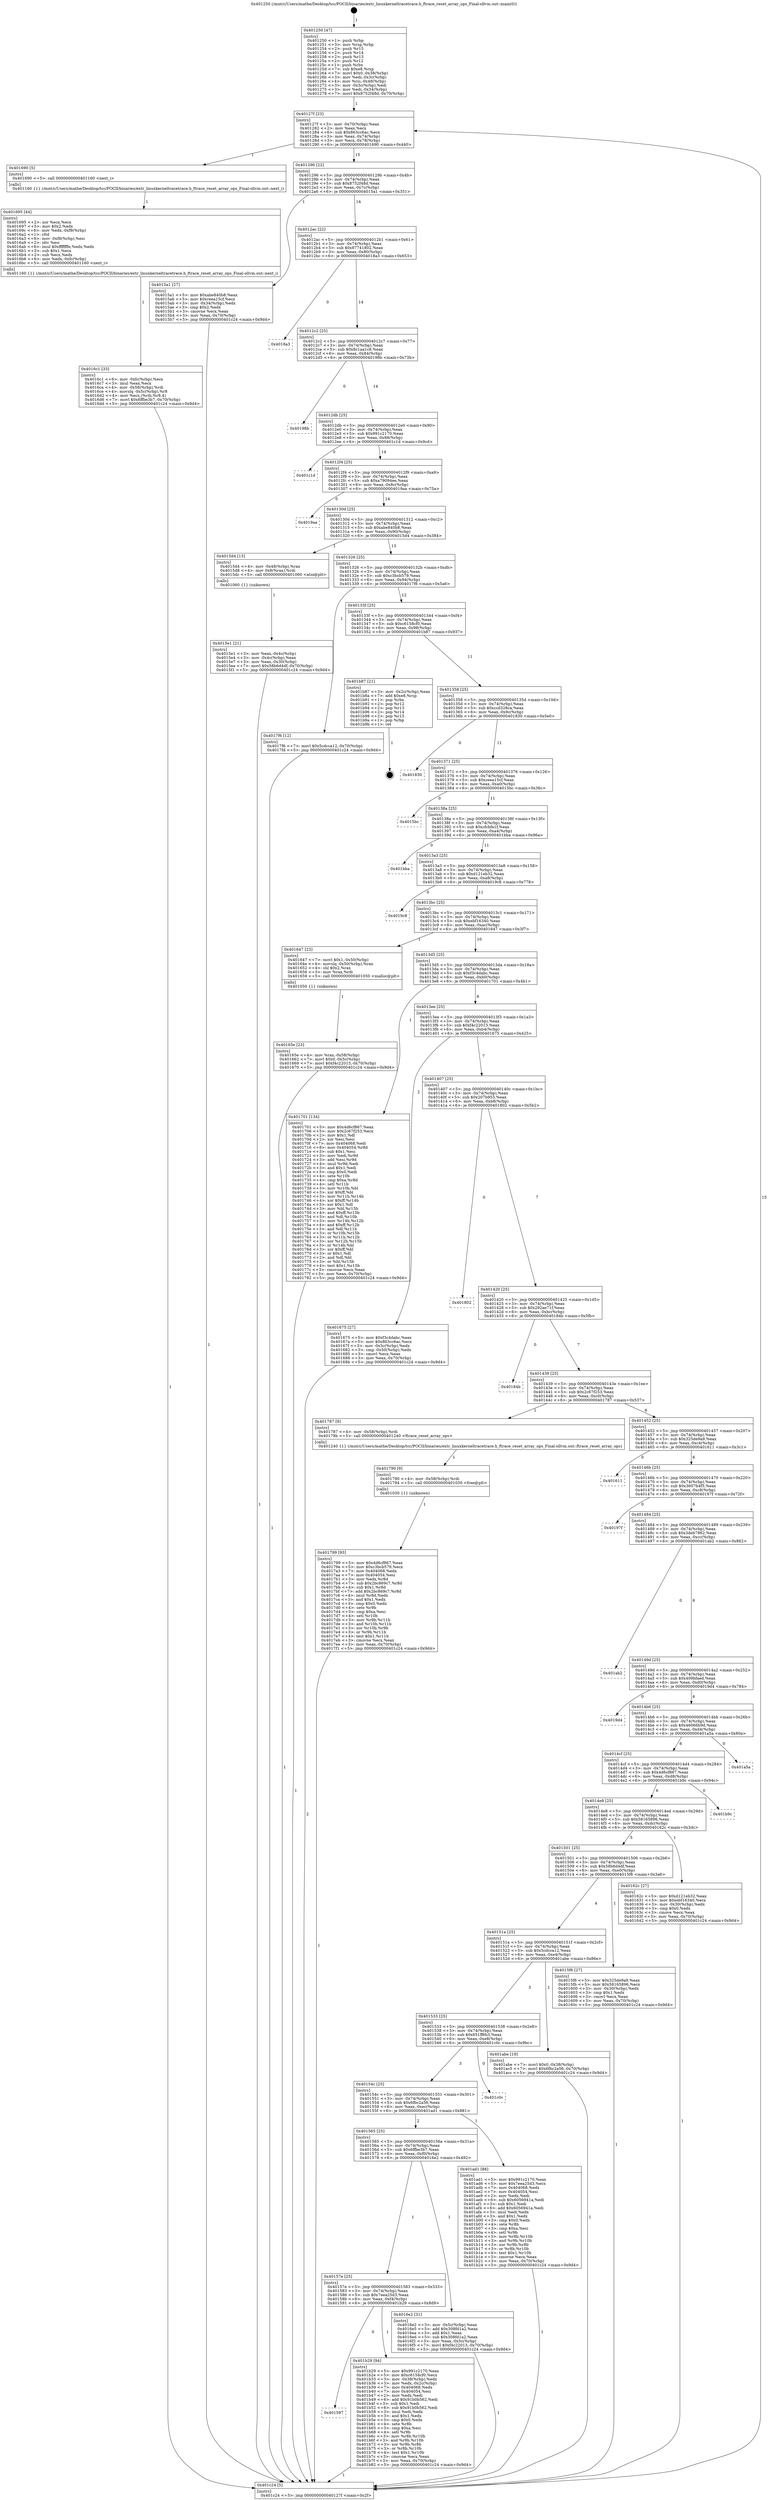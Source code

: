 digraph "0x401250" {
  label = "0x401250 (/mnt/c/Users/mathe/Desktop/tcc/POCII/binaries/extr_linuxkerneltracetrace.h_ftrace_reset_array_ops_Final-ollvm.out::main(0))"
  labelloc = "t"
  node[shape=record]

  Entry [label="",width=0.3,height=0.3,shape=circle,fillcolor=black,style=filled]
  "0x40127f" [label="{
     0x40127f [23]\l
     | [instrs]\l
     &nbsp;&nbsp;0x40127f \<+3\>: mov -0x70(%rbp),%eax\l
     &nbsp;&nbsp;0x401282 \<+2\>: mov %eax,%ecx\l
     &nbsp;&nbsp;0x401284 \<+6\>: sub $0x863cc6ac,%ecx\l
     &nbsp;&nbsp;0x40128a \<+3\>: mov %eax,-0x74(%rbp)\l
     &nbsp;&nbsp;0x40128d \<+3\>: mov %ecx,-0x78(%rbp)\l
     &nbsp;&nbsp;0x401290 \<+6\>: je 0000000000401690 \<main+0x440\>\l
  }"]
  "0x401690" [label="{
     0x401690 [5]\l
     | [instrs]\l
     &nbsp;&nbsp;0x401690 \<+5\>: call 0000000000401160 \<next_i\>\l
     | [calls]\l
     &nbsp;&nbsp;0x401160 \{1\} (/mnt/c/Users/mathe/Desktop/tcc/POCII/binaries/extr_linuxkerneltracetrace.h_ftrace_reset_array_ops_Final-ollvm.out::next_i)\l
  }"]
  "0x401296" [label="{
     0x401296 [22]\l
     | [instrs]\l
     &nbsp;&nbsp;0x401296 \<+5\>: jmp 000000000040129b \<main+0x4b\>\l
     &nbsp;&nbsp;0x40129b \<+3\>: mov -0x74(%rbp),%eax\l
     &nbsp;&nbsp;0x40129e \<+5\>: sub $0x8752f48d,%eax\l
     &nbsp;&nbsp;0x4012a3 \<+3\>: mov %eax,-0x7c(%rbp)\l
     &nbsp;&nbsp;0x4012a6 \<+6\>: je 00000000004015a1 \<main+0x351\>\l
  }"]
  Exit [label="",width=0.3,height=0.3,shape=circle,fillcolor=black,style=filled,peripheries=2]
  "0x4015a1" [label="{
     0x4015a1 [27]\l
     | [instrs]\l
     &nbsp;&nbsp;0x4015a1 \<+5\>: mov $0xabe840b8,%eax\l
     &nbsp;&nbsp;0x4015a6 \<+5\>: mov $0xceea15cf,%ecx\l
     &nbsp;&nbsp;0x4015ab \<+3\>: mov -0x34(%rbp),%edx\l
     &nbsp;&nbsp;0x4015ae \<+3\>: cmp $0x2,%edx\l
     &nbsp;&nbsp;0x4015b1 \<+3\>: cmovne %ecx,%eax\l
     &nbsp;&nbsp;0x4015b4 \<+3\>: mov %eax,-0x70(%rbp)\l
     &nbsp;&nbsp;0x4015b7 \<+5\>: jmp 0000000000401c24 \<main+0x9d4\>\l
  }"]
  "0x4012ac" [label="{
     0x4012ac [22]\l
     | [instrs]\l
     &nbsp;&nbsp;0x4012ac \<+5\>: jmp 00000000004012b1 \<main+0x61\>\l
     &nbsp;&nbsp;0x4012b1 \<+3\>: mov -0x74(%rbp),%eax\l
     &nbsp;&nbsp;0x4012b4 \<+5\>: sub $0x87741802,%eax\l
     &nbsp;&nbsp;0x4012b9 \<+3\>: mov %eax,-0x80(%rbp)\l
     &nbsp;&nbsp;0x4012bc \<+6\>: je 00000000004018a3 \<main+0x653\>\l
  }"]
  "0x401c24" [label="{
     0x401c24 [5]\l
     | [instrs]\l
     &nbsp;&nbsp;0x401c24 \<+5\>: jmp 000000000040127f \<main+0x2f\>\l
  }"]
  "0x401250" [label="{
     0x401250 [47]\l
     | [instrs]\l
     &nbsp;&nbsp;0x401250 \<+1\>: push %rbp\l
     &nbsp;&nbsp;0x401251 \<+3\>: mov %rsp,%rbp\l
     &nbsp;&nbsp;0x401254 \<+2\>: push %r15\l
     &nbsp;&nbsp;0x401256 \<+2\>: push %r14\l
     &nbsp;&nbsp;0x401258 \<+2\>: push %r13\l
     &nbsp;&nbsp;0x40125a \<+2\>: push %r12\l
     &nbsp;&nbsp;0x40125c \<+1\>: push %rbx\l
     &nbsp;&nbsp;0x40125d \<+7\>: sub $0xe8,%rsp\l
     &nbsp;&nbsp;0x401264 \<+7\>: movl $0x0,-0x38(%rbp)\l
     &nbsp;&nbsp;0x40126b \<+3\>: mov %edi,-0x3c(%rbp)\l
     &nbsp;&nbsp;0x40126e \<+4\>: mov %rsi,-0x48(%rbp)\l
     &nbsp;&nbsp;0x401272 \<+3\>: mov -0x3c(%rbp),%edi\l
     &nbsp;&nbsp;0x401275 \<+3\>: mov %edi,-0x34(%rbp)\l
     &nbsp;&nbsp;0x401278 \<+7\>: movl $0x8752f48d,-0x70(%rbp)\l
  }"]
  "0x401597" [label="{
     0x401597\l
  }", style=dashed]
  "0x4018a3" [label="{
     0x4018a3\l
  }", style=dashed]
  "0x4012c2" [label="{
     0x4012c2 [25]\l
     | [instrs]\l
     &nbsp;&nbsp;0x4012c2 \<+5\>: jmp 00000000004012c7 \<main+0x77\>\l
     &nbsp;&nbsp;0x4012c7 \<+3\>: mov -0x74(%rbp),%eax\l
     &nbsp;&nbsp;0x4012ca \<+5\>: sub $0x8c1aa1c8,%eax\l
     &nbsp;&nbsp;0x4012cf \<+6\>: mov %eax,-0x84(%rbp)\l
     &nbsp;&nbsp;0x4012d5 \<+6\>: je 000000000040198b \<main+0x73b\>\l
  }"]
  "0x401b29" [label="{
     0x401b29 [94]\l
     | [instrs]\l
     &nbsp;&nbsp;0x401b29 \<+5\>: mov $0x991c2170,%eax\l
     &nbsp;&nbsp;0x401b2e \<+5\>: mov $0xc6158cf0,%ecx\l
     &nbsp;&nbsp;0x401b33 \<+3\>: mov -0x38(%rbp),%edx\l
     &nbsp;&nbsp;0x401b36 \<+3\>: mov %edx,-0x2c(%rbp)\l
     &nbsp;&nbsp;0x401b39 \<+7\>: mov 0x404068,%edx\l
     &nbsp;&nbsp;0x401b40 \<+7\>: mov 0x404054,%esi\l
     &nbsp;&nbsp;0x401b47 \<+2\>: mov %edx,%edi\l
     &nbsp;&nbsp;0x401b49 \<+6\>: add $0x91b0b562,%edi\l
     &nbsp;&nbsp;0x401b4f \<+3\>: sub $0x1,%edi\l
     &nbsp;&nbsp;0x401b52 \<+6\>: sub $0x91b0b562,%edi\l
     &nbsp;&nbsp;0x401b58 \<+3\>: imul %edi,%edx\l
     &nbsp;&nbsp;0x401b5b \<+3\>: and $0x1,%edx\l
     &nbsp;&nbsp;0x401b5e \<+3\>: cmp $0x0,%edx\l
     &nbsp;&nbsp;0x401b61 \<+4\>: sete %r8b\l
     &nbsp;&nbsp;0x401b65 \<+3\>: cmp $0xa,%esi\l
     &nbsp;&nbsp;0x401b68 \<+4\>: setl %r9b\l
     &nbsp;&nbsp;0x401b6c \<+3\>: mov %r8b,%r10b\l
     &nbsp;&nbsp;0x401b6f \<+3\>: and %r9b,%r10b\l
     &nbsp;&nbsp;0x401b72 \<+3\>: xor %r9b,%r8b\l
     &nbsp;&nbsp;0x401b75 \<+3\>: or %r8b,%r10b\l
     &nbsp;&nbsp;0x401b78 \<+4\>: test $0x1,%r10b\l
     &nbsp;&nbsp;0x401b7c \<+3\>: cmovne %ecx,%eax\l
     &nbsp;&nbsp;0x401b7f \<+3\>: mov %eax,-0x70(%rbp)\l
     &nbsp;&nbsp;0x401b82 \<+5\>: jmp 0000000000401c24 \<main+0x9d4\>\l
  }"]
  "0x40198b" [label="{
     0x40198b\l
  }", style=dashed]
  "0x4012db" [label="{
     0x4012db [25]\l
     | [instrs]\l
     &nbsp;&nbsp;0x4012db \<+5\>: jmp 00000000004012e0 \<main+0x90\>\l
     &nbsp;&nbsp;0x4012e0 \<+3\>: mov -0x74(%rbp),%eax\l
     &nbsp;&nbsp;0x4012e3 \<+5\>: sub $0x991c2170,%eax\l
     &nbsp;&nbsp;0x4012e8 \<+6\>: mov %eax,-0x88(%rbp)\l
     &nbsp;&nbsp;0x4012ee \<+6\>: je 0000000000401c1d \<main+0x9cd\>\l
  }"]
  "0x401799" [label="{
     0x401799 [93]\l
     | [instrs]\l
     &nbsp;&nbsp;0x401799 \<+5\>: mov $0x4d6cf867,%eax\l
     &nbsp;&nbsp;0x40179e \<+5\>: mov $0xc3bcb579,%ecx\l
     &nbsp;&nbsp;0x4017a3 \<+7\>: mov 0x404068,%edx\l
     &nbsp;&nbsp;0x4017aa \<+7\>: mov 0x404054,%esi\l
     &nbsp;&nbsp;0x4017b1 \<+3\>: mov %edx,%r8d\l
     &nbsp;&nbsp;0x4017b4 \<+7\>: sub $0x2bc869c7,%r8d\l
     &nbsp;&nbsp;0x4017bb \<+4\>: sub $0x1,%r8d\l
     &nbsp;&nbsp;0x4017bf \<+7\>: add $0x2bc869c7,%r8d\l
     &nbsp;&nbsp;0x4017c6 \<+4\>: imul %r8d,%edx\l
     &nbsp;&nbsp;0x4017ca \<+3\>: and $0x1,%edx\l
     &nbsp;&nbsp;0x4017cd \<+3\>: cmp $0x0,%edx\l
     &nbsp;&nbsp;0x4017d0 \<+4\>: sete %r9b\l
     &nbsp;&nbsp;0x4017d4 \<+3\>: cmp $0xa,%esi\l
     &nbsp;&nbsp;0x4017d7 \<+4\>: setl %r10b\l
     &nbsp;&nbsp;0x4017db \<+3\>: mov %r9b,%r11b\l
     &nbsp;&nbsp;0x4017de \<+3\>: and %r10b,%r11b\l
     &nbsp;&nbsp;0x4017e1 \<+3\>: xor %r10b,%r9b\l
     &nbsp;&nbsp;0x4017e4 \<+3\>: or %r9b,%r11b\l
     &nbsp;&nbsp;0x4017e7 \<+4\>: test $0x1,%r11b\l
     &nbsp;&nbsp;0x4017eb \<+3\>: cmovne %ecx,%eax\l
     &nbsp;&nbsp;0x4017ee \<+3\>: mov %eax,-0x70(%rbp)\l
     &nbsp;&nbsp;0x4017f1 \<+5\>: jmp 0000000000401c24 \<main+0x9d4\>\l
  }"]
  "0x401c1d" [label="{
     0x401c1d\l
  }", style=dashed]
  "0x4012f4" [label="{
     0x4012f4 [25]\l
     | [instrs]\l
     &nbsp;&nbsp;0x4012f4 \<+5\>: jmp 00000000004012f9 \<main+0xa9\>\l
     &nbsp;&nbsp;0x4012f9 \<+3\>: mov -0x74(%rbp),%eax\l
     &nbsp;&nbsp;0x4012fc \<+5\>: sub $0xa79094ee,%eax\l
     &nbsp;&nbsp;0x401301 \<+6\>: mov %eax,-0x8c(%rbp)\l
     &nbsp;&nbsp;0x401307 \<+6\>: je 00000000004019aa \<main+0x75a\>\l
  }"]
  "0x401790" [label="{
     0x401790 [9]\l
     | [instrs]\l
     &nbsp;&nbsp;0x401790 \<+4\>: mov -0x58(%rbp),%rdi\l
     &nbsp;&nbsp;0x401794 \<+5\>: call 0000000000401030 \<free@plt\>\l
     | [calls]\l
     &nbsp;&nbsp;0x401030 \{1\} (unknown)\l
  }"]
  "0x4019aa" [label="{
     0x4019aa\l
  }", style=dashed]
  "0x40130d" [label="{
     0x40130d [25]\l
     | [instrs]\l
     &nbsp;&nbsp;0x40130d \<+5\>: jmp 0000000000401312 \<main+0xc2\>\l
     &nbsp;&nbsp;0x401312 \<+3\>: mov -0x74(%rbp),%eax\l
     &nbsp;&nbsp;0x401315 \<+5\>: sub $0xabe840b8,%eax\l
     &nbsp;&nbsp;0x40131a \<+6\>: mov %eax,-0x90(%rbp)\l
     &nbsp;&nbsp;0x401320 \<+6\>: je 00000000004015d4 \<main+0x384\>\l
  }"]
  "0x40157e" [label="{
     0x40157e [25]\l
     | [instrs]\l
     &nbsp;&nbsp;0x40157e \<+5\>: jmp 0000000000401583 \<main+0x333\>\l
     &nbsp;&nbsp;0x401583 \<+3\>: mov -0x74(%rbp),%eax\l
     &nbsp;&nbsp;0x401586 \<+5\>: sub $0x7eea25d3,%eax\l
     &nbsp;&nbsp;0x40158b \<+6\>: mov %eax,-0xf4(%rbp)\l
     &nbsp;&nbsp;0x401591 \<+6\>: je 0000000000401b29 \<main+0x8d9\>\l
  }"]
  "0x4015d4" [label="{
     0x4015d4 [13]\l
     | [instrs]\l
     &nbsp;&nbsp;0x4015d4 \<+4\>: mov -0x48(%rbp),%rax\l
     &nbsp;&nbsp;0x4015d8 \<+4\>: mov 0x8(%rax),%rdi\l
     &nbsp;&nbsp;0x4015dc \<+5\>: call 0000000000401060 \<atoi@plt\>\l
     | [calls]\l
     &nbsp;&nbsp;0x401060 \{1\} (unknown)\l
  }"]
  "0x401326" [label="{
     0x401326 [25]\l
     | [instrs]\l
     &nbsp;&nbsp;0x401326 \<+5\>: jmp 000000000040132b \<main+0xdb\>\l
     &nbsp;&nbsp;0x40132b \<+3\>: mov -0x74(%rbp),%eax\l
     &nbsp;&nbsp;0x40132e \<+5\>: sub $0xc3bcb579,%eax\l
     &nbsp;&nbsp;0x401333 \<+6\>: mov %eax,-0x94(%rbp)\l
     &nbsp;&nbsp;0x401339 \<+6\>: je 00000000004017f6 \<main+0x5a6\>\l
  }"]
  "0x4015e1" [label="{
     0x4015e1 [21]\l
     | [instrs]\l
     &nbsp;&nbsp;0x4015e1 \<+3\>: mov %eax,-0x4c(%rbp)\l
     &nbsp;&nbsp;0x4015e4 \<+3\>: mov -0x4c(%rbp),%eax\l
     &nbsp;&nbsp;0x4015e7 \<+3\>: mov %eax,-0x30(%rbp)\l
     &nbsp;&nbsp;0x4015ea \<+7\>: movl $0x58b6d4df,-0x70(%rbp)\l
     &nbsp;&nbsp;0x4015f1 \<+5\>: jmp 0000000000401c24 \<main+0x9d4\>\l
  }"]
  "0x4016e2" [label="{
     0x4016e2 [31]\l
     | [instrs]\l
     &nbsp;&nbsp;0x4016e2 \<+3\>: mov -0x5c(%rbp),%eax\l
     &nbsp;&nbsp;0x4016e5 \<+5\>: add $0x308fd1a2,%eax\l
     &nbsp;&nbsp;0x4016ea \<+3\>: add $0x1,%eax\l
     &nbsp;&nbsp;0x4016ed \<+5\>: sub $0x308fd1a2,%eax\l
     &nbsp;&nbsp;0x4016f2 \<+3\>: mov %eax,-0x5c(%rbp)\l
     &nbsp;&nbsp;0x4016f5 \<+7\>: movl $0xf4c22013,-0x70(%rbp)\l
     &nbsp;&nbsp;0x4016fc \<+5\>: jmp 0000000000401c24 \<main+0x9d4\>\l
  }"]
  "0x4017f6" [label="{
     0x4017f6 [12]\l
     | [instrs]\l
     &nbsp;&nbsp;0x4017f6 \<+7\>: movl $0x5cdcca12,-0x70(%rbp)\l
     &nbsp;&nbsp;0x4017fd \<+5\>: jmp 0000000000401c24 \<main+0x9d4\>\l
  }"]
  "0x40133f" [label="{
     0x40133f [25]\l
     | [instrs]\l
     &nbsp;&nbsp;0x40133f \<+5\>: jmp 0000000000401344 \<main+0xf4\>\l
     &nbsp;&nbsp;0x401344 \<+3\>: mov -0x74(%rbp),%eax\l
     &nbsp;&nbsp;0x401347 \<+5\>: sub $0xc6158cf0,%eax\l
     &nbsp;&nbsp;0x40134c \<+6\>: mov %eax,-0x98(%rbp)\l
     &nbsp;&nbsp;0x401352 \<+6\>: je 0000000000401b87 \<main+0x937\>\l
  }"]
  "0x401565" [label="{
     0x401565 [25]\l
     | [instrs]\l
     &nbsp;&nbsp;0x401565 \<+5\>: jmp 000000000040156a \<main+0x31a\>\l
     &nbsp;&nbsp;0x40156a \<+3\>: mov -0x74(%rbp),%eax\l
     &nbsp;&nbsp;0x40156d \<+5\>: sub $0x6ffbe3b7,%eax\l
     &nbsp;&nbsp;0x401572 \<+6\>: mov %eax,-0xf0(%rbp)\l
     &nbsp;&nbsp;0x401578 \<+6\>: je 00000000004016e2 \<main+0x492\>\l
  }"]
  "0x401b87" [label="{
     0x401b87 [21]\l
     | [instrs]\l
     &nbsp;&nbsp;0x401b87 \<+3\>: mov -0x2c(%rbp),%eax\l
     &nbsp;&nbsp;0x401b8a \<+7\>: add $0xe8,%rsp\l
     &nbsp;&nbsp;0x401b91 \<+1\>: pop %rbx\l
     &nbsp;&nbsp;0x401b92 \<+2\>: pop %r12\l
     &nbsp;&nbsp;0x401b94 \<+2\>: pop %r13\l
     &nbsp;&nbsp;0x401b96 \<+2\>: pop %r14\l
     &nbsp;&nbsp;0x401b98 \<+2\>: pop %r15\l
     &nbsp;&nbsp;0x401b9a \<+1\>: pop %rbp\l
     &nbsp;&nbsp;0x401b9b \<+1\>: ret\l
  }"]
  "0x401358" [label="{
     0x401358 [25]\l
     | [instrs]\l
     &nbsp;&nbsp;0x401358 \<+5\>: jmp 000000000040135d \<main+0x10d\>\l
     &nbsp;&nbsp;0x40135d \<+3\>: mov -0x74(%rbp),%eax\l
     &nbsp;&nbsp;0x401360 \<+5\>: sub $0xccd328ca,%eax\l
     &nbsp;&nbsp;0x401365 \<+6\>: mov %eax,-0x9c(%rbp)\l
     &nbsp;&nbsp;0x40136b \<+6\>: je 0000000000401830 \<main+0x5e0\>\l
  }"]
  "0x401ad1" [label="{
     0x401ad1 [88]\l
     | [instrs]\l
     &nbsp;&nbsp;0x401ad1 \<+5\>: mov $0x991c2170,%eax\l
     &nbsp;&nbsp;0x401ad6 \<+5\>: mov $0x7eea25d3,%ecx\l
     &nbsp;&nbsp;0x401adb \<+7\>: mov 0x404068,%edx\l
     &nbsp;&nbsp;0x401ae2 \<+7\>: mov 0x404054,%esi\l
     &nbsp;&nbsp;0x401ae9 \<+2\>: mov %edx,%edi\l
     &nbsp;&nbsp;0x401aeb \<+6\>: sub $0x6056941a,%edi\l
     &nbsp;&nbsp;0x401af1 \<+3\>: sub $0x1,%edi\l
     &nbsp;&nbsp;0x401af4 \<+6\>: add $0x6056941a,%edi\l
     &nbsp;&nbsp;0x401afa \<+3\>: imul %edi,%edx\l
     &nbsp;&nbsp;0x401afd \<+3\>: and $0x1,%edx\l
     &nbsp;&nbsp;0x401b00 \<+3\>: cmp $0x0,%edx\l
     &nbsp;&nbsp;0x401b03 \<+4\>: sete %r8b\l
     &nbsp;&nbsp;0x401b07 \<+3\>: cmp $0xa,%esi\l
     &nbsp;&nbsp;0x401b0a \<+4\>: setl %r9b\l
     &nbsp;&nbsp;0x401b0e \<+3\>: mov %r8b,%r10b\l
     &nbsp;&nbsp;0x401b11 \<+3\>: and %r9b,%r10b\l
     &nbsp;&nbsp;0x401b14 \<+3\>: xor %r9b,%r8b\l
     &nbsp;&nbsp;0x401b17 \<+3\>: or %r8b,%r10b\l
     &nbsp;&nbsp;0x401b1a \<+4\>: test $0x1,%r10b\l
     &nbsp;&nbsp;0x401b1e \<+3\>: cmovne %ecx,%eax\l
     &nbsp;&nbsp;0x401b21 \<+3\>: mov %eax,-0x70(%rbp)\l
     &nbsp;&nbsp;0x401b24 \<+5\>: jmp 0000000000401c24 \<main+0x9d4\>\l
  }"]
  "0x401830" [label="{
     0x401830\l
  }", style=dashed]
  "0x401371" [label="{
     0x401371 [25]\l
     | [instrs]\l
     &nbsp;&nbsp;0x401371 \<+5\>: jmp 0000000000401376 \<main+0x126\>\l
     &nbsp;&nbsp;0x401376 \<+3\>: mov -0x74(%rbp),%eax\l
     &nbsp;&nbsp;0x401379 \<+5\>: sub $0xceea15cf,%eax\l
     &nbsp;&nbsp;0x40137e \<+6\>: mov %eax,-0xa0(%rbp)\l
     &nbsp;&nbsp;0x401384 \<+6\>: je 00000000004015bc \<main+0x36c\>\l
  }"]
  "0x40154c" [label="{
     0x40154c [25]\l
     | [instrs]\l
     &nbsp;&nbsp;0x40154c \<+5\>: jmp 0000000000401551 \<main+0x301\>\l
     &nbsp;&nbsp;0x401551 \<+3\>: mov -0x74(%rbp),%eax\l
     &nbsp;&nbsp;0x401554 \<+5\>: sub $0x6fbc2a56,%eax\l
     &nbsp;&nbsp;0x401559 \<+6\>: mov %eax,-0xec(%rbp)\l
     &nbsp;&nbsp;0x40155f \<+6\>: je 0000000000401ad1 \<main+0x881\>\l
  }"]
  "0x4015bc" [label="{
     0x4015bc\l
  }", style=dashed]
  "0x40138a" [label="{
     0x40138a [25]\l
     | [instrs]\l
     &nbsp;&nbsp;0x40138a \<+5\>: jmp 000000000040138f \<main+0x13f\>\l
     &nbsp;&nbsp;0x40138f \<+3\>: mov -0x74(%rbp),%eax\l
     &nbsp;&nbsp;0x401392 \<+5\>: sub $0xcfcbfa1f,%eax\l
     &nbsp;&nbsp;0x401397 \<+6\>: mov %eax,-0xa4(%rbp)\l
     &nbsp;&nbsp;0x40139d \<+6\>: je 0000000000401bba \<main+0x96a\>\l
  }"]
  "0x401c0c" [label="{
     0x401c0c\l
  }", style=dashed]
  "0x401bba" [label="{
     0x401bba\l
  }", style=dashed]
  "0x4013a3" [label="{
     0x4013a3 [25]\l
     | [instrs]\l
     &nbsp;&nbsp;0x4013a3 \<+5\>: jmp 00000000004013a8 \<main+0x158\>\l
     &nbsp;&nbsp;0x4013a8 \<+3\>: mov -0x74(%rbp),%eax\l
     &nbsp;&nbsp;0x4013ab \<+5\>: sub $0xd121eb32,%eax\l
     &nbsp;&nbsp;0x4013b0 \<+6\>: mov %eax,-0xa8(%rbp)\l
     &nbsp;&nbsp;0x4013b6 \<+6\>: je 00000000004019c8 \<main+0x778\>\l
  }"]
  "0x401533" [label="{
     0x401533 [25]\l
     | [instrs]\l
     &nbsp;&nbsp;0x401533 \<+5\>: jmp 0000000000401538 \<main+0x2e8\>\l
     &nbsp;&nbsp;0x401538 \<+3\>: mov -0x74(%rbp),%eax\l
     &nbsp;&nbsp;0x40153b \<+5\>: sub $0x651ff6b3,%eax\l
     &nbsp;&nbsp;0x401540 \<+6\>: mov %eax,-0xe8(%rbp)\l
     &nbsp;&nbsp;0x401546 \<+6\>: je 0000000000401c0c \<main+0x9bc\>\l
  }"]
  "0x4019c8" [label="{
     0x4019c8\l
  }", style=dashed]
  "0x4013bc" [label="{
     0x4013bc [25]\l
     | [instrs]\l
     &nbsp;&nbsp;0x4013bc \<+5\>: jmp 00000000004013c1 \<main+0x171\>\l
     &nbsp;&nbsp;0x4013c1 \<+3\>: mov -0x74(%rbp),%eax\l
     &nbsp;&nbsp;0x4013c4 \<+5\>: sub $0xebf16340,%eax\l
     &nbsp;&nbsp;0x4013c9 \<+6\>: mov %eax,-0xac(%rbp)\l
     &nbsp;&nbsp;0x4013cf \<+6\>: je 0000000000401647 \<main+0x3f7\>\l
  }"]
  "0x401abe" [label="{
     0x401abe [19]\l
     | [instrs]\l
     &nbsp;&nbsp;0x401abe \<+7\>: movl $0x0,-0x38(%rbp)\l
     &nbsp;&nbsp;0x401ac5 \<+7\>: movl $0x6fbc2a56,-0x70(%rbp)\l
     &nbsp;&nbsp;0x401acc \<+5\>: jmp 0000000000401c24 \<main+0x9d4\>\l
  }"]
  "0x401647" [label="{
     0x401647 [23]\l
     | [instrs]\l
     &nbsp;&nbsp;0x401647 \<+7\>: movl $0x1,-0x50(%rbp)\l
     &nbsp;&nbsp;0x40164e \<+4\>: movslq -0x50(%rbp),%rax\l
     &nbsp;&nbsp;0x401652 \<+4\>: shl $0x2,%rax\l
     &nbsp;&nbsp;0x401656 \<+3\>: mov %rax,%rdi\l
     &nbsp;&nbsp;0x401659 \<+5\>: call 0000000000401050 \<malloc@plt\>\l
     | [calls]\l
     &nbsp;&nbsp;0x401050 \{1\} (unknown)\l
  }"]
  "0x4013d5" [label="{
     0x4013d5 [25]\l
     | [instrs]\l
     &nbsp;&nbsp;0x4013d5 \<+5\>: jmp 00000000004013da \<main+0x18a\>\l
     &nbsp;&nbsp;0x4013da \<+3\>: mov -0x74(%rbp),%eax\l
     &nbsp;&nbsp;0x4013dd \<+5\>: sub $0xf3c4dabc,%eax\l
     &nbsp;&nbsp;0x4013e2 \<+6\>: mov %eax,-0xb0(%rbp)\l
     &nbsp;&nbsp;0x4013e8 \<+6\>: je 0000000000401701 \<main+0x4b1\>\l
  }"]
  "0x4016c1" [label="{
     0x4016c1 [33]\l
     | [instrs]\l
     &nbsp;&nbsp;0x4016c1 \<+6\>: mov -0xfc(%rbp),%ecx\l
     &nbsp;&nbsp;0x4016c7 \<+3\>: imul %eax,%ecx\l
     &nbsp;&nbsp;0x4016ca \<+4\>: mov -0x58(%rbp),%rdi\l
     &nbsp;&nbsp;0x4016ce \<+4\>: movslq -0x5c(%rbp),%r8\l
     &nbsp;&nbsp;0x4016d2 \<+4\>: mov %ecx,(%rdi,%r8,4)\l
     &nbsp;&nbsp;0x4016d6 \<+7\>: movl $0x6ffbe3b7,-0x70(%rbp)\l
     &nbsp;&nbsp;0x4016dd \<+5\>: jmp 0000000000401c24 \<main+0x9d4\>\l
  }"]
  "0x401701" [label="{
     0x401701 [134]\l
     | [instrs]\l
     &nbsp;&nbsp;0x401701 \<+5\>: mov $0x4d6cf867,%eax\l
     &nbsp;&nbsp;0x401706 \<+5\>: mov $0x2c67f253,%ecx\l
     &nbsp;&nbsp;0x40170b \<+2\>: mov $0x1,%dl\l
     &nbsp;&nbsp;0x40170d \<+2\>: xor %esi,%esi\l
     &nbsp;&nbsp;0x40170f \<+7\>: mov 0x404068,%edi\l
     &nbsp;&nbsp;0x401716 \<+8\>: mov 0x404054,%r8d\l
     &nbsp;&nbsp;0x40171e \<+3\>: sub $0x1,%esi\l
     &nbsp;&nbsp;0x401721 \<+3\>: mov %edi,%r9d\l
     &nbsp;&nbsp;0x401724 \<+3\>: add %esi,%r9d\l
     &nbsp;&nbsp;0x401727 \<+4\>: imul %r9d,%edi\l
     &nbsp;&nbsp;0x40172b \<+3\>: and $0x1,%edi\l
     &nbsp;&nbsp;0x40172e \<+3\>: cmp $0x0,%edi\l
     &nbsp;&nbsp;0x401731 \<+4\>: sete %r10b\l
     &nbsp;&nbsp;0x401735 \<+4\>: cmp $0xa,%r8d\l
     &nbsp;&nbsp;0x401739 \<+4\>: setl %r11b\l
     &nbsp;&nbsp;0x40173d \<+3\>: mov %r10b,%bl\l
     &nbsp;&nbsp;0x401740 \<+3\>: xor $0xff,%bl\l
     &nbsp;&nbsp;0x401743 \<+3\>: mov %r11b,%r14b\l
     &nbsp;&nbsp;0x401746 \<+4\>: xor $0xff,%r14b\l
     &nbsp;&nbsp;0x40174a \<+3\>: xor $0x1,%dl\l
     &nbsp;&nbsp;0x40174d \<+3\>: mov %bl,%r15b\l
     &nbsp;&nbsp;0x401750 \<+4\>: and $0xff,%r15b\l
     &nbsp;&nbsp;0x401754 \<+3\>: and %dl,%r10b\l
     &nbsp;&nbsp;0x401757 \<+3\>: mov %r14b,%r12b\l
     &nbsp;&nbsp;0x40175a \<+4\>: and $0xff,%r12b\l
     &nbsp;&nbsp;0x40175e \<+3\>: and %dl,%r11b\l
     &nbsp;&nbsp;0x401761 \<+3\>: or %r10b,%r15b\l
     &nbsp;&nbsp;0x401764 \<+3\>: or %r11b,%r12b\l
     &nbsp;&nbsp;0x401767 \<+3\>: xor %r12b,%r15b\l
     &nbsp;&nbsp;0x40176a \<+3\>: or %r14b,%bl\l
     &nbsp;&nbsp;0x40176d \<+3\>: xor $0xff,%bl\l
     &nbsp;&nbsp;0x401770 \<+3\>: or $0x1,%dl\l
     &nbsp;&nbsp;0x401773 \<+2\>: and %dl,%bl\l
     &nbsp;&nbsp;0x401775 \<+3\>: or %bl,%r15b\l
     &nbsp;&nbsp;0x401778 \<+4\>: test $0x1,%r15b\l
     &nbsp;&nbsp;0x40177c \<+3\>: cmovne %ecx,%eax\l
     &nbsp;&nbsp;0x40177f \<+3\>: mov %eax,-0x70(%rbp)\l
     &nbsp;&nbsp;0x401782 \<+5\>: jmp 0000000000401c24 \<main+0x9d4\>\l
  }"]
  "0x4013ee" [label="{
     0x4013ee [25]\l
     | [instrs]\l
     &nbsp;&nbsp;0x4013ee \<+5\>: jmp 00000000004013f3 \<main+0x1a3\>\l
     &nbsp;&nbsp;0x4013f3 \<+3\>: mov -0x74(%rbp),%eax\l
     &nbsp;&nbsp;0x4013f6 \<+5\>: sub $0xf4c22013,%eax\l
     &nbsp;&nbsp;0x4013fb \<+6\>: mov %eax,-0xb4(%rbp)\l
     &nbsp;&nbsp;0x401401 \<+6\>: je 0000000000401675 \<main+0x425\>\l
  }"]
  "0x401695" [label="{
     0x401695 [44]\l
     | [instrs]\l
     &nbsp;&nbsp;0x401695 \<+2\>: xor %ecx,%ecx\l
     &nbsp;&nbsp;0x401697 \<+5\>: mov $0x2,%edx\l
     &nbsp;&nbsp;0x40169c \<+6\>: mov %edx,-0xf8(%rbp)\l
     &nbsp;&nbsp;0x4016a2 \<+1\>: cltd\l
     &nbsp;&nbsp;0x4016a3 \<+6\>: mov -0xf8(%rbp),%esi\l
     &nbsp;&nbsp;0x4016a9 \<+2\>: idiv %esi\l
     &nbsp;&nbsp;0x4016ab \<+6\>: imul $0xfffffffe,%edx,%edx\l
     &nbsp;&nbsp;0x4016b1 \<+3\>: sub $0x1,%ecx\l
     &nbsp;&nbsp;0x4016b4 \<+2\>: sub %ecx,%edx\l
     &nbsp;&nbsp;0x4016b6 \<+6\>: mov %edx,-0xfc(%rbp)\l
     &nbsp;&nbsp;0x4016bc \<+5\>: call 0000000000401160 \<next_i\>\l
     | [calls]\l
     &nbsp;&nbsp;0x401160 \{1\} (/mnt/c/Users/mathe/Desktop/tcc/POCII/binaries/extr_linuxkerneltracetrace.h_ftrace_reset_array_ops_Final-ollvm.out::next_i)\l
  }"]
  "0x401675" [label="{
     0x401675 [27]\l
     | [instrs]\l
     &nbsp;&nbsp;0x401675 \<+5\>: mov $0xf3c4dabc,%eax\l
     &nbsp;&nbsp;0x40167a \<+5\>: mov $0x863cc6ac,%ecx\l
     &nbsp;&nbsp;0x40167f \<+3\>: mov -0x5c(%rbp),%edx\l
     &nbsp;&nbsp;0x401682 \<+3\>: cmp -0x50(%rbp),%edx\l
     &nbsp;&nbsp;0x401685 \<+3\>: cmovl %ecx,%eax\l
     &nbsp;&nbsp;0x401688 \<+3\>: mov %eax,-0x70(%rbp)\l
     &nbsp;&nbsp;0x40168b \<+5\>: jmp 0000000000401c24 \<main+0x9d4\>\l
  }"]
  "0x401407" [label="{
     0x401407 [25]\l
     | [instrs]\l
     &nbsp;&nbsp;0x401407 \<+5\>: jmp 000000000040140c \<main+0x1bc\>\l
     &nbsp;&nbsp;0x40140c \<+3\>: mov -0x74(%rbp),%eax\l
     &nbsp;&nbsp;0x40140f \<+5\>: sub $0x207b953,%eax\l
     &nbsp;&nbsp;0x401414 \<+6\>: mov %eax,-0xb8(%rbp)\l
     &nbsp;&nbsp;0x40141a \<+6\>: je 0000000000401802 \<main+0x5b2\>\l
  }"]
  "0x40165e" [label="{
     0x40165e [23]\l
     | [instrs]\l
     &nbsp;&nbsp;0x40165e \<+4\>: mov %rax,-0x58(%rbp)\l
     &nbsp;&nbsp;0x401662 \<+7\>: movl $0x0,-0x5c(%rbp)\l
     &nbsp;&nbsp;0x401669 \<+7\>: movl $0xf4c22013,-0x70(%rbp)\l
     &nbsp;&nbsp;0x401670 \<+5\>: jmp 0000000000401c24 \<main+0x9d4\>\l
  }"]
  "0x401802" [label="{
     0x401802\l
  }", style=dashed]
  "0x401420" [label="{
     0x401420 [25]\l
     | [instrs]\l
     &nbsp;&nbsp;0x401420 \<+5\>: jmp 0000000000401425 \<main+0x1d5\>\l
     &nbsp;&nbsp;0x401425 \<+3\>: mov -0x74(%rbp),%eax\l
     &nbsp;&nbsp;0x401428 \<+5\>: sub $0x292ae71f,%eax\l
     &nbsp;&nbsp;0x40142d \<+6\>: mov %eax,-0xbc(%rbp)\l
     &nbsp;&nbsp;0x401433 \<+6\>: je 000000000040184b \<main+0x5fb\>\l
  }"]
  "0x40151a" [label="{
     0x40151a [25]\l
     | [instrs]\l
     &nbsp;&nbsp;0x40151a \<+5\>: jmp 000000000040151f \<main+0x2cf\>\l
     &nbsp;&nbsp;0x40151f \<+3\>: mov -0x74(%rbp),%eax\l
     &nbsp;&nbsp;0x401522 \<+5\>: sub $0x5cdcca12,%eax\l
     &nbsp;&nbsp;0x401527 \<+6\>: mov %eax,-0xe4(%rbp)\l
     &nbsp;&nbsp;0x40152d \<+6\>: je 0000000000401abe \<main+0x86e\>\l
  }"]
  "0x40184b" [label="{
     0x40184b\l
  }", style=dashed]
  "0x401439" [label="{
     0x401439 [25]\l
     | [instrs]\l
     &nbsp;&nbsp;0x401439 \<+5\>: jmp 000000000040143e \<main+0x1ee\>\l
     &nbsp;&nbsp;0x40143e \<+3\>: mov -0x74(%rbp),%eax\l
     &nbsp;&nbsp;0x401441 \<+5\>: sub $0x2c67f253,%eax\l
     &nbsp;&nbsp;0x401446 \<+6\>: mov %eax,-0xc0(%rbp)\l
     &nbsp;&nbsp;0x40144c \<+6\>: je 0000000000401787 \<main+0x537\>\l
  }"]
  "0x4015f6" [label="{
     0x4015f6 [27]\l
     | [instrs]\l
     &nbsp;&nbsp;0x4015f6 \<+5\>: mov $0x325de9a9,%eax\l
     &nbsp;&nbsp;0x4015fb \<+5\>: mov $0x58165896,%ecx\l
     &nbsp;&nbsp;0x401600 \<+3\>: mov -0x30(%rbp),%edx\l
     &nbsp;&nbsp;0x401603 \<+3\>: cmp $0x1,%edx\l
     &nbsp;&nbsp;0x401606 \<+3\>: cmovl %ecx,%eax\l
     &nbsp;&nbsp;0x401609 \<+3\>: mov %eax,-0x70(%rbp)\l
     &nbsp;&nbsp;0x40160c \<+5\>: jmp 0000000000401c24 \<main+0x9d4\>\l
  }"]
  "0x401787" [label="{
     0x401787 [9]\l
     | [instrs]\l
     &nbsp;&nbsp;0x401787 \<+4\>: mov -0x58(%rbp),%rdi\l
     &nbsp;&nbsp;0x40178b \<+5\>: call 0000000000401240 \<ftrace_reset_array_ops\>\l
     | [calls]\l
     &nbsp;&nbsp;0x401240 \{1\} (/mnt/c/Users/mathe/Desktop/tcc/POCII/binaries/extr_linuxkerneltracetrace.h_ftrace_reset_array_ops_Final-ollvm.out::ftrace_reset_array_ops)\l
  }"]
  "0x401452" [label="{
     0x401452 [25]\l
     | [instrs]\l
     &nbsp;&nbsp;0x401452 \<+5\>: jmp 0000000000401457 \<main+0x207\>\l
     &nbsp;&nbsp;0x401457 \<+3\>: mov -0x74(%rbp),%eax\l
     &nbsp;&nbsp;0x40145a \<+5\>: sub $0x325de9a9,%eax\l
     &nbsp;&nbsp;0x40145f \<+6\>: mov %eax,-0xc4(%rbp)\l
     &nbsp;&nbsp;0x401465 \<+6\>: je 0000000000401611 \<main+0x3c1\>\l
  }"]
  "0x401501" [label="{
     0x401501 [25]\l
     | [instrs]\l
     &nbsp;&nbsp;0x401501 \<+5\>: jmp 0000000000401506 \<main+0x2b6\>\l
     &nbsp;&nbsp;0x401506 \<+3\>: mov -0x74(%rbp),%eax\l
     &nbsp;&nbsp;0x401509 \<+5\>: sub $0x58b6d4df,%eax\l
     &nbsp;&nbsp;0x40150e \<+6\>: mov %eax,-0xe0(%rbp)\l
     &nbsp;&nbsp;0x401514 \<+6\>: je 00000000004015f6 \<main+0x3a6\>\l
  }"]
  "0x401611" [label="{
     0x401611\l
  }", style=dashed]
  "0x40146b" [label="{
     0x40146b [25]\l
     | [instrs]\l
     &nbsp;&nbsp;0x40146b \<+5\>: jmp 0000000000401470 \<main+0x220\>\l
     &nbsp;&nbsp;0x401470 \<+3\>: mov -0x74(%rbp),%eax\l
     &nbsp;&nbsp;0x401473 \<+5\>: sub $0x3607b4f5,%eax\l
     &nbsp;&nbsp;0x401478 \<+6\>: mov %eax,-0xc8(%rbp)\l
     &nbsp;&nbsp;0x40147e \<+6\>: je 000000000040197f \<main+0x72f\>\l
  }"]
  "0x40162c" [label="{
     0x40162c [27]\l
     | [instrs]\l
     &nbsp;&nbsp;0x40162c \<+5\>: mov $0xd121eb32,%eax\l
     &nbsp;&nbsp;0x401631 \<+5\>: mov $0xebf16340,%ecx\l
     &nbsp;&nbsp;0x401636 \<+3\>: mov -0x30(%rbp),%edx\l
     &nbsp;&nbsp;0x401639 \<+3\>: cmp $0x0,%edx\l
     &nbsp;&nbsp;0x40163c \<+3\>: cmove %ecx,%eax\l
     &nbsp;&nbsp;0x40163f \<+3\>: mov %eax,-0x70(%rbp)\l
     &nbsp;&nbsp;0x401642 \<+5\>: jmp 0000000000401c24 \<main+0x9d4\>\l
  }"]
  "0x40197f" [label="{
     0x40197f\l
  }", style=dashed]
  "0x401484" [label="{
     0x401484 [25]\l
     | [instrs]\l
     &nbsp;&nbsp;0x401484 \<+5\>: jmp 0000000000401489 \<main+0x239\>\l
     &nbsp;&nbsp;0x401489 \<+3\>: mov -0x74(%rbp),%eax\l
     &nbsp;&nbsp;0x40148c \<+5\>: sub $0x3deb7862,%eax\l
     &nbsp;&nbsp;0x401491 \<+6\>: mov %eax,-0xcc(%rbp)\l
     &nbsp;&nbsp;0x401497 \<+6\>: je 0000000000401ab2 \<main+0x862\>\l
  }"]
  "0x4014e8" [label="{
     0x4014e8 [25]\l
     | [instrs]\l
     &nbsp;&nbsp;0x4014e8 \<+5\>: jmp 00000000004014ed \<main+0x29d\>\l
     &nbsp;&nbsp;0x4014ed \<+3\>: mov -0x74(%rbp),%eax\l
     &nbsp;&nbsp;0x4014f0 \<+5\>: sub $0x58165896,%eax\l
     &nbsp;&nbsp;0x4014f5 \<+6\>: mov %eax,-0xdc(%rbp)\l
     &nbsp;&nbsp;0x4014fb \<+6\>: je 000000000040162c \<main+0x3dc\>\l
  }"]
  "0x401ab2" [label="{
     0x401ab2\l
  }", style=dashed]
  "0x40149d" [label="{
     0x40149d [25]\l
     | [instrs]\l
     &nbsp;&nbsp;0x40149d \<+5\>: jmp 00000000004014a2 \<main+0x252\>\l
     &nbsp;&nbsp;0x4014a2 \<+3\>: mov -0x74(%rbp),%eax\l
     &nbsp;&nbsp;0x4014a5 \<+5\>: sub $0x409bfaed,%eax\l
     &nbsp;&nbsp;0x4014aa \<+6\>: mov %eax,-0xd0(%rbp)\l
     &nbsp;&nbsp;0x4014b0 \<+6\>: je 00000000004019d4 \<main+0x784\>\l
  }"]
  "0x401b9c" [label="{
     0x401b9c\l
  }", style=dashed]
  "0x4019d4" [label="{
     0x4019d4\l
  }", style=dashed]
  "0x4014b6" [label="{
     0x4014b6 [25]\l
     | [instrs]\l
     &nbsp;&nbsp;0x4014b6 \<+5\>: jmp 00000000004014bb \<main+0x26b\>\l
     &nbsp;&nbsp;0x4014bb \<+3\>: mov -0x74(%rbp),%eax\l
     &nbsp;&nbsp;0x4014be \<+5\>: sub $0x46066b9d,%eax\l
     &nbsp;&nbsp;0x4014c3 \<+6\>: mov %eax,-0xd4(%rbp)\l
     &nbsp;&nbsp;0x4014c9 \<+6\>: je 0000000000401a5a \<main+0x80a\>\l
  }"]
  "0x4014cf" [label="{
     0x4014cf [25]\l
     | [instrs]\l
     &nbsp;&nbsp;0x4014cf \<+5\>: jmp 00000000004014d4 \<main+0x284\>\l
     &nbsp;&nbsp;0x4014d4 \<+3\>: mov -0x74(%rbp),%eax\l
     &nbsp;&nbsp;0x4014d7 \<+5\>: sub $0x4d6cf867,%eax\l
     &nbsp;&nbsp;0x4014dc \<+6\>: mov %eax,-0xd8(%rbp)\l
     &nbsp;&nbsp;0x4014e2 \<+6\>: je 0000000000401b9c \<main+0x94c\>\l
  }"]
  "0x401a5a" [label="{
     0x401a5a\l
  }", style=dashed]
  Entry -> "0x401250" [label=" 1"]
  "0x40127f" -> "0x401690" [label=" 1"]
  "0x40127f" -> "0x401296" [label=" 15"]
  "0x401b87" -> Exit [label=" 1"]
  "0x401296" -> "0x4015a1" [label=" 1"]
  "0x401296" -> "0x4012ac" [label=" 14"]
  "0x4015a1" -> "0x401c24" [label=" 1"]
  "0x401250" -> "0x40127f" [label=" 1"]
  "0x401c24" -> "0x40127f" [label=" 15"]
  "0x401b29" -> "0x401c24" [label=" 1"]
  "0x4012ac" -> "0x4018a3" [label=" 0"]
  "0x4012ac" -> "0x4012c2" [label=" 14"]
  "0x40157e" -> "0x401597" [label=" 0"]
  "0x4012c2" -> "0x40198b" [label=" 0"]
  "0x4012c2" -> "0x4012db" [label=" 14"]
  "0x40157e" -> "0x401b29" [label=" 1"]
  "0x4012db" -> "0x401c1d" [label=" 0"]
  "0x4012db" -> "0x4012f4" [label=" 14"]
  "0x401ad1" -> "0x401c24" [label=" 1"]
  "0x4012f4" -> "0x4019aa" [label=" 0"]
  "0x4012f4" -> "0x40130d" [label=" 14"]
  "0x401abe" -> "0x401c24" [label=" 1"]
  "0x40130d" -> "0x4015d4" [label=" 1"]
  "0x40130d" -> "0x401326" [label=" 13"]
  "0x4015d4" -> "0x4015e1" [label=" 1"]
  "0x4015e1" -> "0x401c24" [label=" 1"]
  "0x4017f6" -> "0x401c24" [label=" 1"]
  "0x401326" -> "0x4017f6" [label=" 1"]
  "0x401326" -> "0x40133f" [label=" 12"]
  "0x401799" -> "0x401c24" [label=" 1"]
  "0x40133f" -> "0x401b87" [label=" 1"]
  "0x40133f" -> "0x401358" [label=" 11"]
  "0x401787" -> "0x401790" [label=" 1"]
  "0x401358" -> "0x401830" [label=" 0"]
  "0x401358" -> "0x401371" [label=" 11"]
  "0x401701" -> "0x401c24" [label=" 1"]
  "0x401371" -> "0x4015bc" [label=" 0"]
  "0x401371" -> "0x40138a" [label=" 11"]
  "0x401565" -> "0x40157e" [label=" 1"]
  "0x40138a" -> "0x401bba" [label=" 0"]
  "0x40138a" -> "0x4013a3" [label=" 11"]
  "0x401565" -> "0x4016e2" [label=" 1"]
  "0x4013a3" -> "0x4019c8" [label=" 0"]
  "0x4013a3" -> "0x4013bc" [label=" 11"]
  "0x40154c" -> "0x401565" [label=" 2"]
  "0x4013bc" -> "0x401647" [label=" 1"]
  "0x4013bc" -> "0x4013d5" [label=" 10"]
  "0x40154c" -> "0x401ad1" [label=" 1"]
  "0x4013d5" -> "0x401701" [label=" 1"]
  "0x4013d5" -> "0x4013ee" [label=" 9"]
  "0x401533" -> "0x40154c" [label=" 3"]
  "0x4013ee" -> "0x401675" [label=" 2"]
  "0x4013ee" -> "0x401407" [label=" 7"]
  "0x401533" -> "0x401c0c" [label=" 0"]
  "0x401407" -> "0x401802" [label=" 0"]
  "0x401407" -> "0x401420" [label=" 7"]
  "0x401790" -> "0x401799" [label=" 1"]
  "0x401420" -> "0x40184b" [label=" 0"]
  "0x401420" -> "0x401439" [label=" 7"]
  "0x40151a" -> "0x401533" [label=" 3"]
  "0x401439" -> "0x401787" [label=" 1"]
  "0x401439" -> "0x401452" [label=" 6"]
  "0x40151a" -> "0x401abe" [label=" 1"]
  "0x401452" -> "0x401611" [label=" 0"]
  "0x401452" -> "0x40146b" [label=" 6"]
  "0x4016c1" -> "0x401c24" [label=" 1"]
  "0x40146b" -> "0x40197f" [label=" 0"]
  "0x40146b" -> "0x401484" [label=" 6"]
  "0x401695" -> "0x4016c1" [label=" 1"]
  "0x401484" -> "0x401ab2" [label=" 0"]
  "0x401484" -> "0x40149d" [label=" 6"]
  "0x401675" -> "0x401c24" [label=" 2"]
  "0x40149d" -> "0x4019d4" [label=" 0"]
  "0x40149d" -> "0x4014b6" [label=" 6"]
  "0x40165e" -> "0x401c24" [label=" 1"]
  "0x4014b6" -> "0x401a5a" [label=" 0"]
  "0x4014b6" -> "0x4014cf" [label=" 6"]
  "0x401647" -> "0x40165e" [label=" 1"]
  "0x4014cf" -> "0x401b9c" [label=" 0"]
  "0x4014cf" -> "0x4014e8" [label=" 6"]
  "0x401690" -> "0x401695" [label=" 1"]
  "0x4014e8" -> "0x40162c" [label=" 1"]
  "0x4014e8" -> "0x401501" [label=" 5"]
  "0x4016e2" -> "0x401c24" [label=" 1"]
  "0x401501" -> "0x4015f6" [label=" 1"]
  "0x401501" -> "0x40151a" [label=" 4"]
  "0x4015f6" -> "0x401c24" [label=" 1"]
  "0x40162c" -> "0x401c24" [label=" 1"]
}
